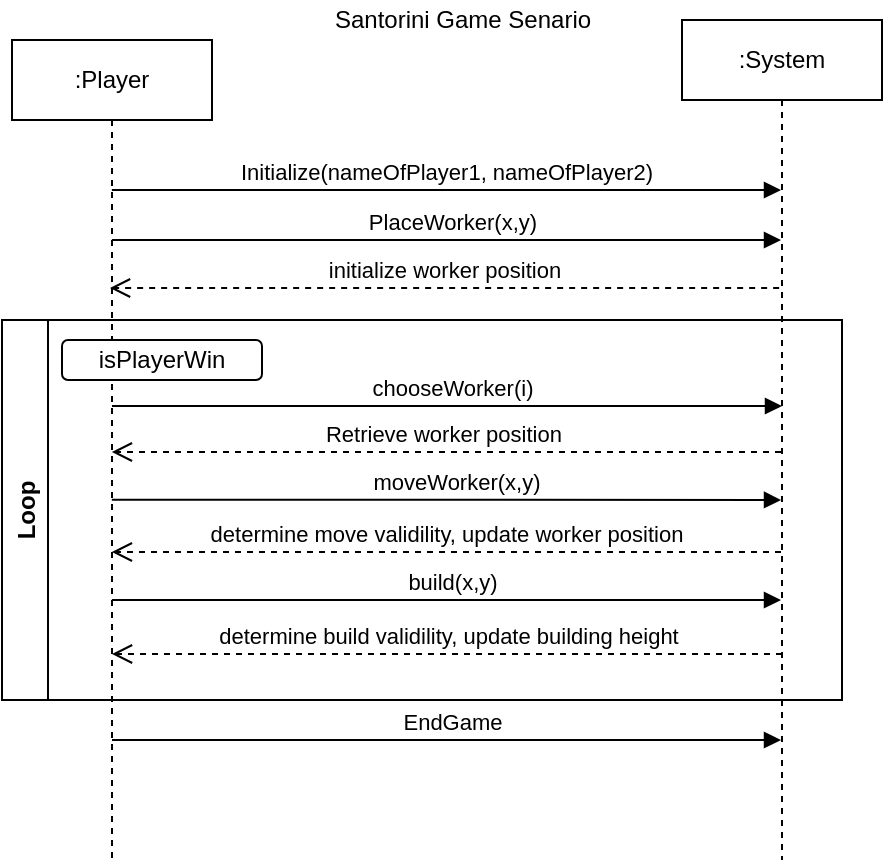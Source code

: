 <mxfile version="15.7.0" type="github">
  <diagram name="Page-1" id="2YBvvXClWsGukQMizWep">
    <mxGraphModel dx="543" dy="282" grid="1" gridSize="10" guides="1" tooltips="1" connect="1" arrows="1" fold="1" page="1" pageScale="1" pageWidth="850" pageHeight="1100" math="0" shadow="0">
      <root>
        <mxCell id="0" />
        <mxCell id="1" parent="0" />
        <mxCell id="aM9ryv3xv72pqoxQDRHE-1" value=":Player" style="shape=umlLifeline;perimeter=lifelinePerimeter;whiteSpace=wrap;html=1;container=0;dropTarget=0;collapsible=0;recursiveResize=0;outlineConnect=0;portConstraint=eastwest;newEdgeStyle={&quot;edgeStyle&quot;:&quot;elbowEdgeStyle&quot;,&quot;elbow&quot;:&quot;vertical&quot;,&quot;curved&quot;:0,&quot;rounded&quot;:0};" parent="1" vertex="1">
          <mxGeometry x="175" y="50" width="100" height="410" as="geometry" />
        </mxCell>
        <mxCell id="aM9ryv3xv72pqoxQDRHE-5" value=":System" style="shape=umlLifeline;perimeter=lifelinePerimeter;whiteSpace=wrap;html=1;container=0;dropTarget=0;collapsible=0;recursiveResize=0;outlineConnect=0;portConstraint=eastwest;newEdgeStyle={&quot;edgeStyle&quot;:&quot;elbowEdgeStyle&quot;,&quot;elbow&quot;:&quot;vertical&quot;,&quot;curved&quot;:0,&quot;rounded&quot;:0};" parent="1" vertex="1">
          <mxGeometry x="510" y="40" width="100" height="420" as="geometry" />
        </mxCell>
        <mxCell id="aM9ryv3xv72pqoxQDRHE-7" value="Initialize(nameOfPlayer1, nameOfPlayer2)" style="html=1;verticalAlign=bottom;endArrow=block;edgeStyle=elbowEdgeStyle;elbow=vertical;curved=0;rounded=0;" parent="1" edge="1">
          <mxGeometry relative="1" as="geometry">
            <mxPoint x="224.929" y="125" as="sourcePoint" />
            <Array as="points">
              <mxPoint x="395" y="125" />
            </Array>
            <mxPoint x="559.5" y="125" as="targetPoint" />
          </mxGeometry>
        </mxCell>
        <mxCell id="aM9ryv3xv72pqoxQDRHE-8" value="determine move validility, update worker position" style="html=1;verticalAlign=bottom;endArrow=open;dashed=1;endSize=8;edgeStyle=elbowEdgeStyle;elbow=vertical;curved=0;rounded=0;" parent="1" edge="1">
          <mxGeometry relative="1" as="geometry">
            <mxPoint x="224.929" y="306" as="targetPoint" />
            <Array as="points">
              <mxPoint x="290" y="306" />
              <mxPoint x="490" y="276" />
              <mxPoint x="280" y="276" />
              <mxPoint x="540" y="249" />
              <mxPoint x="340" y="296" />
              <mxPoint x="405" y="296" />
            </Array>
            <mxPoint x="559.5" y="306" as="sourcePoint" />
          </mxGeometry>
        </mxCell>
        <mxCell id="Hd75yw4WYgafh29qQEwl-1" value="Santorini Game Senario" style="text;html=1;resizable=0;autosize=1;align=center;verticalAlign=middle;points=[];fillColor=none;strokeColor=none;rounded=0;" vertex="1" parent="1">
          <mxGeometry x="330" y="30" width="140" height="20" as="geometry" />
        </mxCell>
        <mxCell id="Hd75yw4WYgafh29qQEwl-3" value="PlaceWorker(x,y)" style="html=1;verticalAlign=bottom;endArrow=block;edgeStyle=elbowEdgeStyle;elbow=vertical;curved=0;rounded=0;" edge="1" parent="1">
          <mxGeometry x="0.015" relative="1" as="geometry">
            <mxPoint x="224.929" y="150" as="sourcePoint" />
            <Array as="points">
              <mxPoint x="395" y="150" />
            </Array>
            <mxPoint x="559.5" y="150" as="targetPoint" />
            <mxPoint as="offset" />
          </mxGeometry>
        </mxCell>
        <mxCell id="Hd75yw4WYgafh29qQEwl-4" value="moveWorker(x,y)" style="html=1;verticalAlign=bottom;endArrow=block;edgeStyle=elbowEdgeStyle;elbow=vertical;curved=0;rounded=0;exitX=0.499;exitY=0.563;exitDx=0;exitDy=0;exitPerimeter=0;" edge="1" parent="1">
          <mxGeometry x="0.031" relative="1" as="geometry">
            <mxPoint x="224.9" y="279.83" as="sourcePoint" />
            <Array as="points">
              <mxPoint x="270" y="280" />
              <mxPoint x="260" y="280" />
              <mxPoint x="290" y="250" />
              <mxPoint x="260" y="250" />
              <mxPoint x="510" y="220" />
              <mxPoint x="340" y="220" />
              <mxPoint x="395" y="210" />
            </Array>
            <mxPoint x="559.5" y="280" as="targetPoint" />
            <mxPoint as="offset" />
          </mxGeometry>
        </mxCell>
        <mxCell id="Hd75yw4WYgafh29qQEwl-7" value="chooseWorker(i)" style="html=1;verticalAlign=bottom;endArrow=block;edgeStyle=elbowEdgeStyle;elbow=vertical;curved=0;rounded=0;" edge="1" parent="1">
          <mxGeometry x="0.015" relative="1" as="geometry">
            <mxPoint x="225" y="233" as="sourcePoint" />
            <Array as="points">
              <mxPoint x="530" y="233" />
              <mxPoint x="540" y="253" />
              <mxPoint x="260" y="257" />
              <mxPoint x="380" y="227" />
              <mxPoint x="300" y="237" />
              <mxPoint x="335" y="217" />
              <mxPoint x="390" y="207" />
            </Array>
            <mxPoint x="560" y="233" as="targetPoint" />
            <mxPoint as="offset" />
          </mxGeometry>
        </mxCell>
        <mxCell id="Hd75yw4WYgafh29qQEwl-10" value="Loop" style="swimlane;horizontal=0;" vertex="1" parent="1">
          <mxGeometry x="170" y="190" width="420" height="190" as="geometry" />
        </mxCell>
        <mxCell id="Hd75yw4WYgafh29qQEwl-11" value="isPlayerWin" style="rounded=1;whiteSpace=wrap;html=1;" vertex="1" parent="Hd75yw4WYgafh29qQEwl-10">
          <mxGeometry x="30" y="10" width="100" height="20" as="geometry" />
        </mxCell>
        <mxCell id="Hd75yw4WYgafh29qQEwl-5" value="build(x,y)" style="html=1;verticalAlign=bottom;endArrow=block;edgeStyle=elbowEdgeStyle;elbow=vertical;curved=0;rounded=0;" edge="1" parent="1">
          <mxGeometry x="0.015" relative="1" as="geometry">
            <mxPoint x="224.929" y="330" as="sourcePoint" />
            <Array as="points">
              <mxPoint x="390" y="330" />
            </Array>
            <mxPoint x="559.5" y="330" as="targetPoint" />
            <mxPoint as="offset" />
          </mxGeometry>
        </mxCell>
        <mxCell id="Hd75yw4WYgafh29qQEwl-6" value="determine build validility, update building height" style="html=1;verticalAlign=bottom;endArrow=open;dashed=1;endSize=8;edgeStyle=elbowEdgeStyle;elbow=vertical;curved=0;rounded=0;" edge="1" parent="1">
          <mxGeometry relative="1" as="geometry">
            <mxPoint x="225" y="357" as="targetPoint" />
            <Array as="points">
              <mxPoint x="530" y="357" />
              <mxPoint x="530" y="327" />
              <mxPoint x="540" y="317" />
              <mxPoint x="340" y="364" />
              <mxPoint x="405" y="364" />
            </Array>
            <mxPoint x="560" y="357" as="sourcePoint" />
          </mxGeometry>
        </mxCell>
        <mxCell id="Hd75yw4WYgafh29qQEwl-9" value="Retrieve worker position&amp;nbsp;" style="html=1;verticalAlign=bottom;endArrow=open;dashed=1;endSize=8;edgeStyle=elbowEdgeStyle;elbow=vertical;curved=0;rounded=0;" edge="1" parent="1">
          <mxGeometry relative="1" as="geometry">
            <mxPoint x="224.929" y="256" as="targetPoint" />
            <Array as="points">
              <mxPoint x="280" y="256" />
              <mxPoint x="540" y="229" />
              <mxPoint x="340" y="276" />
              <mxPoint x="405" y="276" />
            </Array>
            <mxPoint x="559.5" y="256" as="sourcePoint" />
          </mxGeometry>
        </mxCell>
        <mxCell id="Hd75yw4WYgafh29qQEwl-12" value="EndGame" style="html=1;verticalAlign=bottom;endArrow=block;edgeStyle=elbowEdgeStyle;elbow=vertical;curved=0;rounded=0;" edge="1" parent="1" source="aM9ryv3xv72pqoxQDRHE-1" target="aM9ryv3xv72pqoxQDRHE-5">
          <mxGeometry x="0.015" relative="1" as="geometry">
            <mxPoint x="230" y="400" as="sourcePoint" />
            <Array as="points">
              <mxPoint x="395" y="400" />
            </Array>
            <mxPoint x="555" y="400" as="targetPoint" />
            <mxPoint as="offset" />
          </mxGeometry>
        </mxCell>
        <mxCell id="Hd75yw4WYgafh29qQEwl-13" value="initialize worker position" style="html=1;verticalAlign=bottom;endArrow=open;dashed=1;endSize=8;edgeStyle=elbowEdgeStyle;elbow=vertical;curved=0;rounded=0;" edge="1" parent="1">
          <mxGeometry relative="1" as="geometry">
            <mxPoint x="223.999" y="174" as="targetPoint" />
            <Array as="points">
              <mxPoint x="289.07" y="174" />
              <mxPoint x="489.07" y="144" />
              <mxPoint x="279.07" y="144" />
              <mxPoint x="539.07" y="117" />
              <mxPoint x="339.07" y="164" />
              <mxPoint x="404.07" y="164" />
            </Array>
            <mxPoint x="558.57" y="174" as="sourcePoint" />
          </mxGeometry>
        </mxCell>
      </root>
    </mxGraphModel>
  </diagram>
</mxfile>
